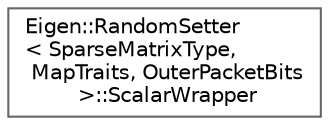 digraph "类继承关系图"
{
 // LATEX_PDF_SIZE
  bgcolor="transparent";
  edge [fontname=Helvetica,fontsize=10,labelfontname=Helvetica,labelfontsize=10];
  node [fontname=Helvetica,fontsize=10,shape=box,height=0.2,width=0.4];
  rankdir="LR";
  Node0 [id="Node000000",label="Eigen::RandomSetter\l\< SparseMatrixType,\l MapTraits, OuterPacketBits\l \>::ScalarWrapper",height=0.2,width=0.4,color="grey40", fillcolor="white", style="filled",URL="$struct_eigen_1_1_random_setter_1_1_scalar_wrapper.html",tooltip=" "];
}

